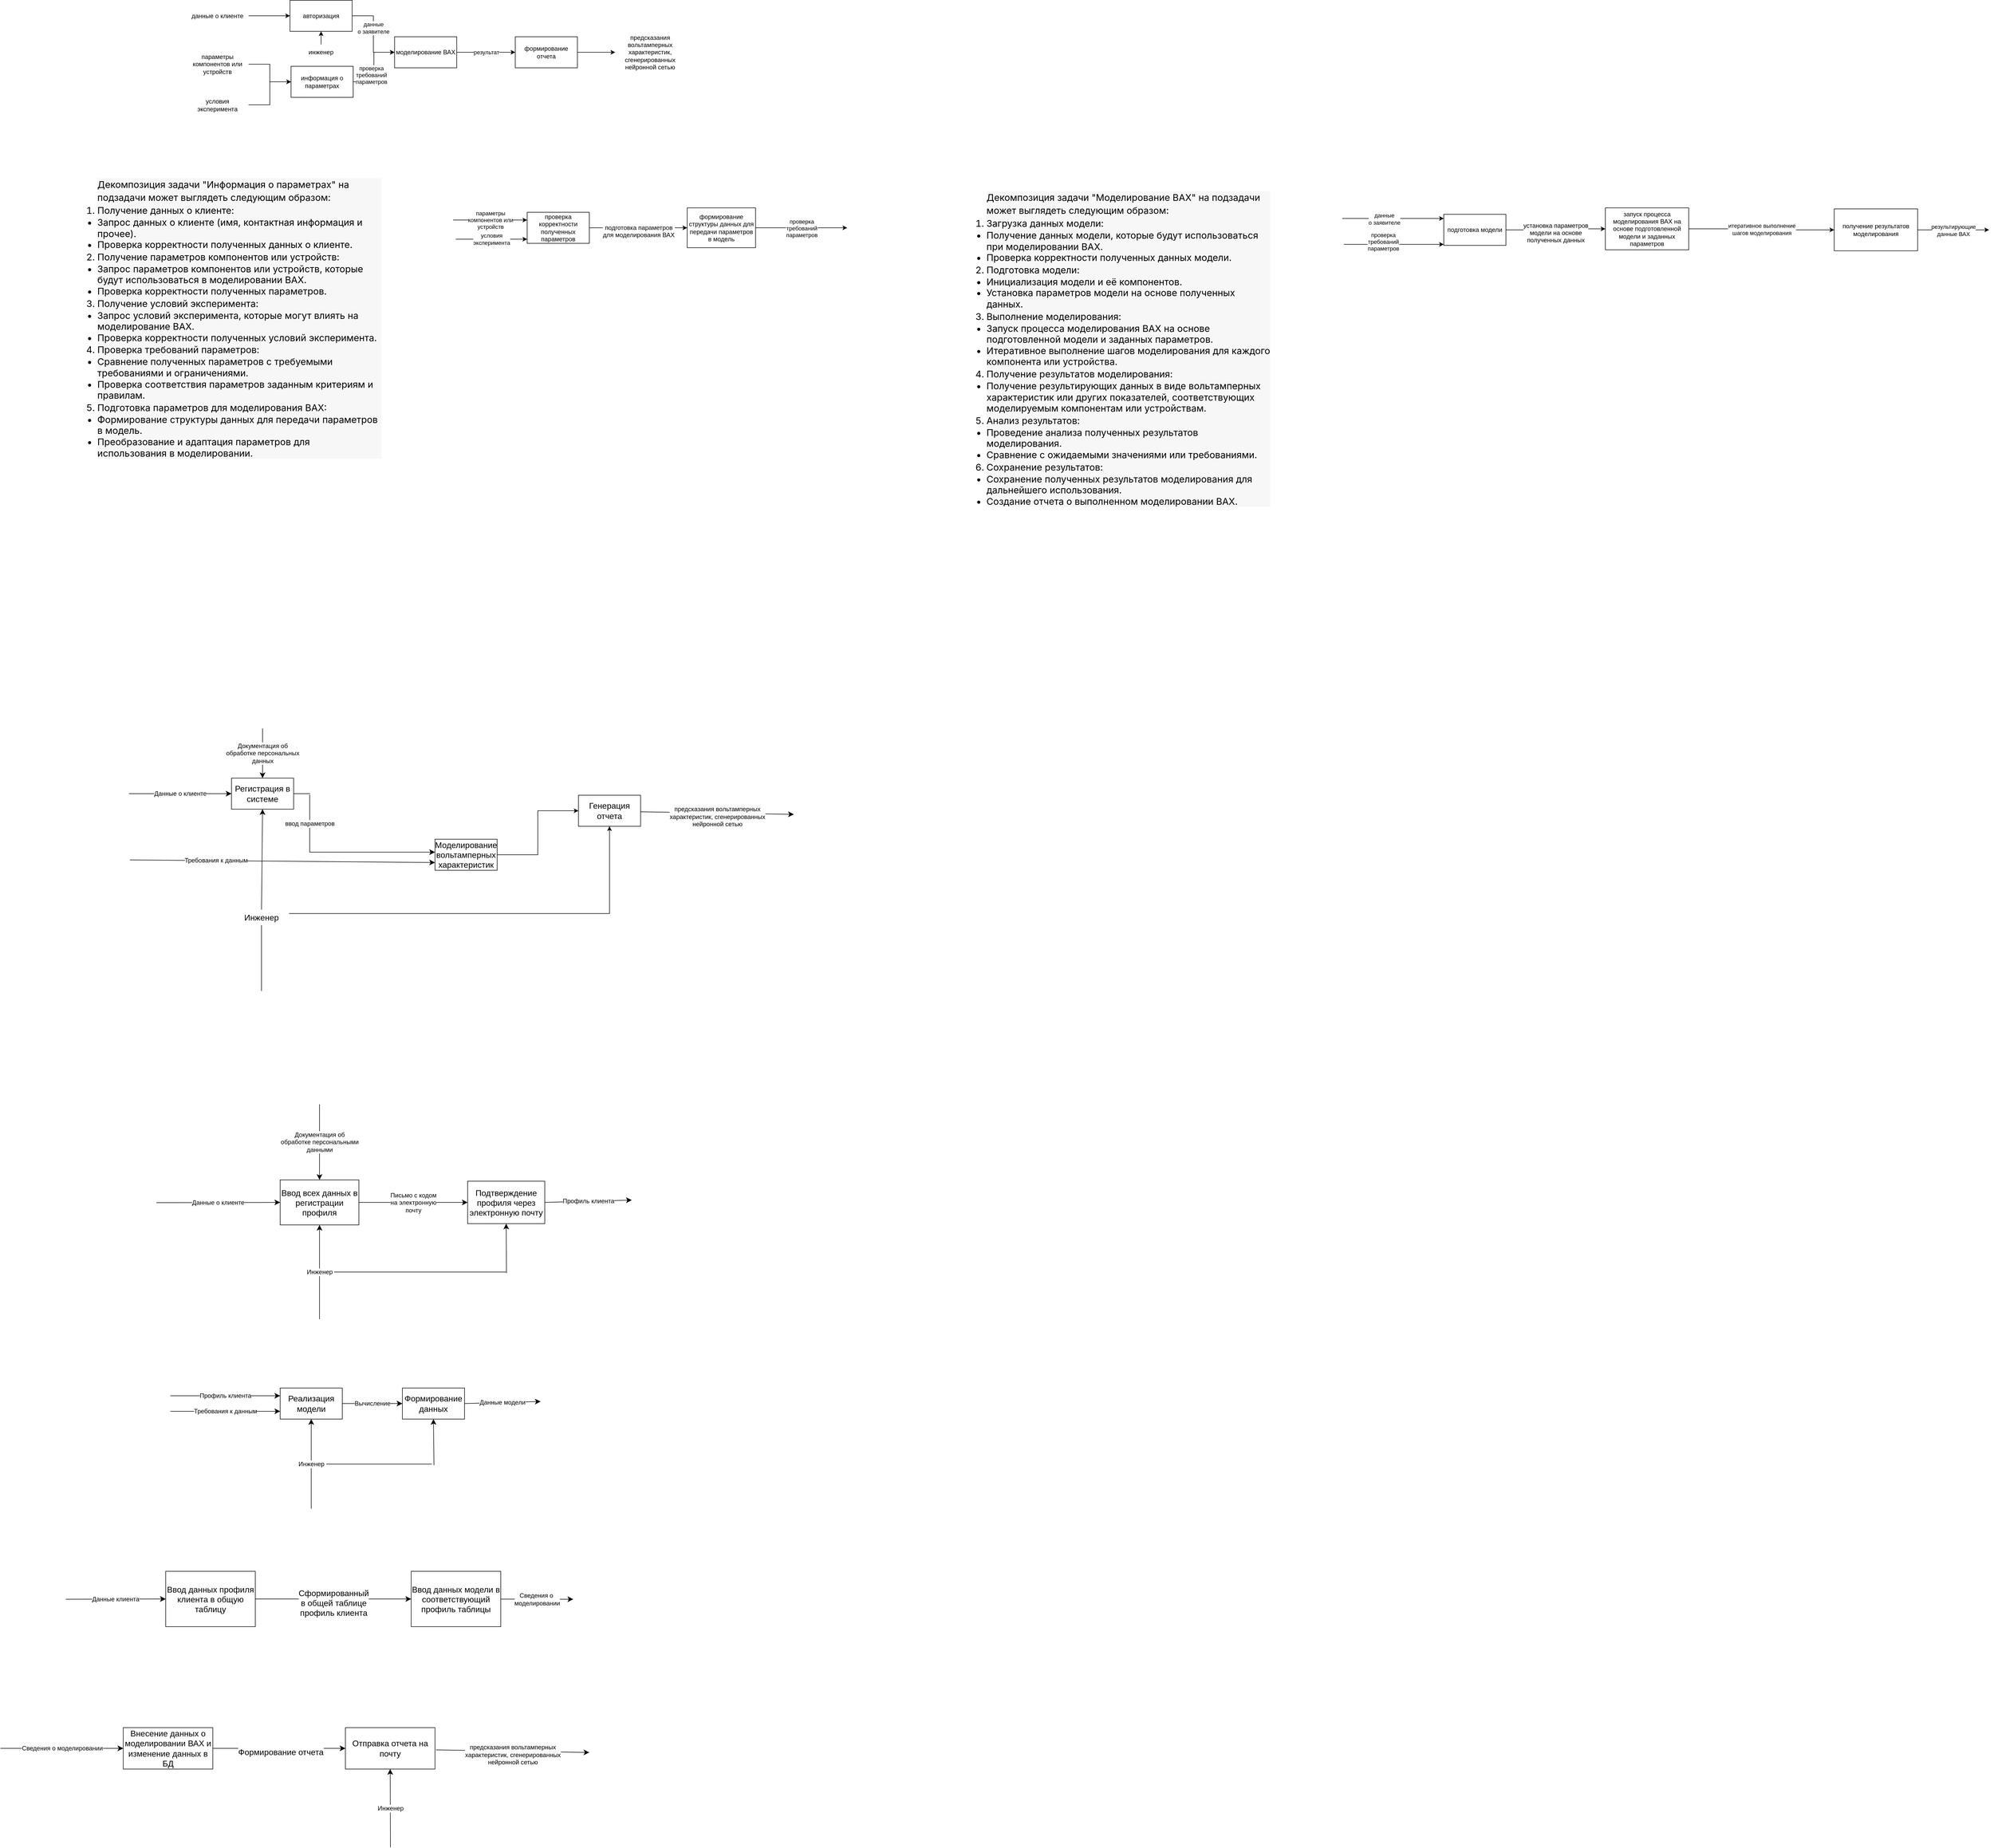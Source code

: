 <mxfile version="22.0.8" type="github">
  <diagram name="Страница — 1" id="vQouEIOPN6PkB7e56rXw">
    <mxGraphModel dx="1880" dy="1904" grid="0" gridSize="10" guides="1" tooltips="1" connect="1" arrows="1" fold="1" page="0" pageScale="1" pageWidth="827" pageHeight="1169" math="0" shadow="0">
      <root>
        <mxCell id="0" />
        <mxCell id="1" parent="0" />
        <mxCell id="YkaTNAlfi6WA_vxyaF2H-2" value="Регистрация в системе" style="rounded=0;whiteSpace=wrap;html=1;fontSize=16;" parent="1" vertex="1">
          <mxGeometry x="204" y="462" width="120" height="60" as="geometry" />
        </mxCell>
        <mxCell id="YeHYiD4mHAdUSC_7zXwf-3" style="edgeStyle=orthogonalEdgeStyle;rounded=0;orthogonalLoop=1;jettySize=auto;html=1;entryX=0;entryY=0.5;entryDx=0;entryDy=0;" edge="1" parent="1" source="YkaTNAlfi6WA_vxyaF2H-5" target="YkaTNAlfi6WA_vxyaF2H-8">
          <mxGeometry relative="1" as="geometry" />
        </mxCell>
        <mxCell id="YkaTNAlfi6WA_vxyaF2H-5" value="Моделирование вольтамперных характеристик" style="rounded=0;whiteSpace=wrap;html=1;fontSize=16;" parent="1" vertex="1">
          <mxGeometry x="597" y="580" width="120" height="60" as="geometry" />
        </mxCell>
        <mxCell id="YkaTNAlfi6WA_vxyaF2H-8" value="Генерация отчета" style="rounded=0;whiteSpace=wrap;html=1;fontSize=16;" parent="1" vertex="1">
          <mxGeometry x="874" y="495" width="120" height="60" as="geometry" />
        </mxCell>
        <mxCell id="YkaTNAlfi6WA_vxyaF2H-9" value="Данные о клиенте" style="endArrow=classic;html=1;rounded=0;fontSize=12;startSize=8;endSize=8;curved=1;entryX=0;entryY=0.5;entryDx=0;entryDy=0;" parent="1" target="YkaTNAlfi6WA_vxyaF2H-2" edge="1">
          <mxGeometry width="50" height="50" relative="1" as="geometry">
            <mxPoint x="6" y="492" as="sourcePoint" />
            <mxPoint x="62" y="462" as="targetPoint" />
          </mxGeometry>
        </mxCell>
        <mxCell id="YkaTNAlfi6WA_vxyaF2H-10" value="Документация об &lt;br&gt;обработке персональных &lt;br&gt;данных" style="endArrow=classic;html=1;rounded=0;fontSize=12;startSize=8;endSize=8;curved=1;entryX=0.5;entryY=0;entryDx=0;entryDy=0;" parent="1" target="YkaTNAlfi6WA_vxyaF2H-2" edge="1">
          <mxGeometry width="50" height="50" relative="1" as="geometry">
            <mxPoint x="264" y="366" as="sourcePoint" />
            <mxPoint x="233" y="372" as="targetPoint" />
          </mxGeometry>
        </mxCell>
        <mxCell id="YkaTNAlfi6WA_vxyaF2H-24" value="" style="endArrow=none;html=1;rounded=0;fontSize=12;startSize=8;endSize=8;curved=1;exitX=1;exitY=0.5;exitDx=0;exitDy=0;" parent="1" source="YkaTNAlfi6WA_vxyaF2H-2" edge="1">
          <mxGeometry width="50" height="50" relative="1" as="geometry">
            <mxPoint x="595" y="666" as="sourcePoint" />
            <mxPoint x="356" y="492" as="targetPoint" />
          </mxGeometry>
        </mxCell>
        <mxCell id="YkaTNAlfi6WA_vxyaF2H-25" value="ввод параметров" style="endArrow=none;html=1;rounded=0;fontSize=12;startSize=8;endSize=8;curved=1;" parent="1" edge="1">
          <mxGeometry width="50" height="50" relative="1" as="geometry">
            <mxPoint x="355" y="494" as="sourcePoint" />
            <mxPoint x="355" y="606" as="targetPoint" />
          </mxGeometry>
        </mxCell>
        <mxCell id="YkaTNAlfi6WA_vxyaF2H-26" value="" style="endArrow=classic;html=1;rounded=0;fontSize=12;startSize=8;endSize=8;curved=1;" parent="1" edge="1">
          <mxGeometry width="50" height="50" relative="1" as="geometry">
            <mxPoint x="356" y="605" as="sourcePoint" />
            <mxPoint x="597" y="605" as="targetPoint" />
          </mxGeometry>
        </mxCell>
        <mxCell id="YkaTNAlfi6WA_vxyaF2H-27" value="Требования к данным" style="endArrow=classic;html=1;rounded=0;fontSize=12;startSize=8;endSize=8;curved=1;entryX=0;entryY=0.75;entryDx=0;entryDy=0;" parent="1" target="YkaTNAlfi6WA_vxyaF2H-5" edge="1">
          <mxGeometry x="-0.433" width="50" height="50" relative="1" as="geometry">
            <mxPoint x="8" y="620" as="sourcePoint" />
            <mxPoint x="391" y="620" as="targetPoint" />
            <mxPoint x="-1" as="offset" />
          </mxGeometry>
        </mxCell>
        <mxCell id="YkaTNAlfi6WA_vxyaF2H-29" style="edgeStyle=none;curved=1;rounded=0;orthogonalLoop=1;jettySize=auto;html=1;exitX=0.5;exitY=0;exitDx=0;exitDy=0;entryX=0.5;entryY=1;entryDx=0;entryDy=0;fontSize=12;startSize=8;endSize=8;" parent="1" source="YkaTNAlfi6WA_vxyaF2H-28" target="YkaTNAlfi6WA_vxyaF2H-2" edge="1">
          <mxGeometry relative="1" as="geometry" />
        </mxCell>
        <mxCell id="YeHYiD4mHAdUSC_7zXwf-4" style="edgeStyle=orthogonalEdgeStyle;rounded=0;orthogonalLoop=1;jettySize=auto;html=1;exitX=1;exitY=0.25;exitDx=0;exitDy=0;entryX=0.5;entryY=1;entryDx=0;entryDy=0;" edge="1" parent="1" source="YkaTNAlfi6WA_vxyaF2H-28" target="YkaTNAlfi6WA_vxyaF2H-8">
          <mxGeometry relative="1" as="geometry" />
        </mxCell>
        <mxCell id="YkaTNAlfi6WA_vxyaF2H-28" value="Инженер" style="text;html=1;strokeColor=none;fillColor=none;align=center;verticalAlign=middle;whiteSpace=wrap;rounded=0;fontSize=16;" parent="1" vertex="1">
          <mxGeometry x="209" y="716" width="106" height="30" as="geometry" />
        </mxCell>
        <mxCell id="YkaTNAlfi6WA_vxyaF2H-33" value="" style="endArrow=none;html=1;rounded=0;fontSize=12;startSize=8;endSize=8;curved=1;entryX=0.5;entryY=1;entryDx=0;entryDy=0;" parent="1" target="YkaTNAlfi6WA_vxyaF2H-28" edge="1">
          <mxGeometry width="50" height="50" relative="1" as="geometry">
            <mxPoint x="262" y="873" as="sourcePoint" />
            <mxPoint x="268" y="796" as="targetPoint" />
          </mxGeometry>
        </mxCell>
        <mxCell id="YkaTNAlfi6WA_vxyaF2H-42" value="&lt;br&gt;&lt;span style=&quot;color: rgb(0, 0, 0); font-family: Helvetica; font-size: 12px; font-style: normal; font-variant-ligatures: normal; font-variant-caps: normal; font-weight: 400; letter-spacing: normal; orphans: 2; text-align: center; text-indent: 0px; text-transform: none; widows: 2; word-spacing: 0px; -webkit-text-stroke-width: 0px; background-color: rgb(251, 251, 251); text-decoration-thickness: initial; text-decoration-style: initial; text-decoration-color: initial; float: none; display: inline !important;&quot;&gt;предсказания вольтамперных &lt;br&gt;характеристик, сгенерированных &lt;br&gt;нейронной сетью&lt;/span&gt;&lt;br&gt;" style="endArrow=classic;html=1;rounded=0;fontSize=12;startSize=8;endSize=8;curved=1;exitX=1;exitY=0.5;exitDx=0;exitDy=0;" parent="1" edge="1">
          <mxGeometry width="50" height="50" relative="1" as="geometry">
            <mxPoint x="994" y="527" as="sourcePoint" />
            <mxPoint x="1290" y="532" as="targetPoint" />
          </mxGeometry>
        </mxCell>
        <mxCell id="YkaTNAlfi6WA_vxyaF2H-49" value="Письмо с кодом &lt;br&gt;на электронную&lt;br&gt;почту" style="edgeStyle=none;curved=1;rounded=0;orthogonalLoop=1;jettySize=auto;html=1;entryX=0;entryY=0.5;entryDx=0;entryDy=0;fontSize=12;startSize=8;endSize=8;" parent="1" source="YkaTNAlfi6WA_vxyaF2H-44" target="YkaTNAlfi6WA_vxyaF2H-48" edge="1">
          <mxGeometry relative="1" as="geometry" />
        </mxCell>
        <mxCell id="YkaTNAlfi6WA_vxyaF2H-44" value="Ввод всех данных в регистрации профиля" style="rounded=0;whiteSpace=wrap;html=1;fontSize=16;" parent="1" vertex="1">
          <mxGeometry x="298" y="1238" width="152" height="87" as="geometry" />
        </mxCell>
        <mxCell id="YkaTNAlfi6WA_vxyaF2H-45" value="Данные о клиенте" style="endArrow=classic;html=1;rounded=0;fontSize=12;startSize=8;endSize=8;curved=1;entryX=0;entryY=0.5;entryDx=0;entryDy=0;" parent="1" target="YkaTNAlfi6WA_vxyaF2H-44" edge="1">
          <mxGeometry width="50" height="50" relative="1" as="geometry">
            <mxPoint x="59" y="1282" as="sourcePoint" />
            <mxPoint x="126" y="1225" as="targetPoint" />
          </mxGeometry>
        </mxCell>
        <mxCell id="YkaTNAlfi6WA_vxyaF2H-46" value="Документация об &lt;br&gt;обработке персональными &lt;br&gt;данными" style="endArrow=classic;html=1;rounded=0;fontSize=12;startSize=8;endSize=8;curved=1;entryX=0.5;entryY=0;entryDx=0;entryDy=0;" parent="1" target="YkaTNAlfi6WA_vxyaF2H-44" edge="1">
          <mxGeometry width="50" height="50" relative="1" as="geometry">
            <mxPoint x="374" y="1092" as="sourcePoint" />
            <mxPoint x="369" y="1109" as="targetPoint" />
          </mxGeometry>
        </mxCell>
        <mxCell id="YkaTNAlfi6WA_vxyaF2H-47" value="Инженер" style="endArrow=classic;html=1;rounded=0;fontSize=12;startSize=8;endSize=8;curved=1;entryX=0.5;entryY=1;entryDx=0;entryDy=0;" parent="1" target="YkaTNAlfi6WA_vxyaF2H-44" edge="1">
          <mxGeometry width="50" height="50" relative="1" as="geometry">
            <mxPoint x="374" y="1507" as="sourcePoint" />
            <mxPoint x="409" y="1457" as="targetPoint" />
          </mxGeometry>
        </mxCell>
        <mxCell id="YkaTNAlfi6WA_vxyaF2H-48" value="Подтверждение профиля через электронную почту" style="rounded=0;whiteSpace=wrap;html=1;fontSize=16;" parent="1" vertex="1">
          <mxGeometry x="660" y="1240.5" width="149" height="82" as="geometry" />
        </mxCell>
        <mxCell id="YkaTNAlfi6WA_vxyaF2H-50" value="" style="endArrow=none;html=1;rounded=0;fontSize=12;startSize=8;endSize=8;curved=1;" parent="1" edge="1">
          <mxGeometry width="50" height="50" relative="1" as="geometry">
            <mxPoint x="402" y="1416" as="sourcePoint" />
            <mxPoint x="734" y="1416" as="targetPoint" />
          </mxGeometry>
        </mxCell>
        <mxCell id="YkaTNAlfi6WA_vxyaF2H-51" value="" style="endArrow=classic;html=1;rounded=0;fontSize=12;startSize=8;endSize=8;curved=1;entryX=0.5;entryY=1;entryDx=0;entryDy=0;" parent="1" target="YkaTNAlfi6WA_vxyaF2H-48" edge="1">
          <mxGeometry width="50" height="50" relative="1" as="geometry">
            <mxPoint x="735" y="1418" as="sourcePoint" />
            <mxPoint x="833" y="1353" as="targetPoint" />
          </mxGeometry>
        </mxCell>
        <mxCell id="YkaTNAlfi6WA_vxyaF2H-52" value="Профиль клиента" style="endArrow=classic;html=1;rounded=0;fontSize=12;startSize=8;endSize=8;curved=1;exitX=1;exitY=0.5;exitDx=0;exitDy=0;" parent="1" source="YkaTNAlfi6WA_vxyaF2H-48" edge="1">
          <mxGeometry width="50" height="50" relative="1" as="geometry">
            <mxPoint x="894" y="1266" as="sourcePoint" />
            <mxPoint x="977" y="1277" as="targetPoint" />
          </mxGeometry>
        </mxCell>
        <mxCell id="YkaTNAlfi6WA_vxyaF2H-60" value="Вычисление" style="edgeStyle=none;curved=1;rounded=0;orthogonalLoop=1;jettySize=auto;html=1;fontSize=12;startSize=8;endSize=8;" parent="1" source="YkaTNAlfi6WA_vxyaF2H-54" target="YkaTNAlfi6WA_vxyaF2H-59" edge="1">
          <mxGeometry relative="1" as="geometry" />
        </mxCell>
        <mxCell id="YkaTNAlfi6WA_vxyaF2H-54" value="Реализация модели" style="rounded=0;whiteSpace=wrap;html=1;fontSize=16;" parent="1" vertex="1">
          <mxGeometry x="298" y="1640" width="120" height="60" as="geometry" />
        </mxCell>
        <mxCell id="YkaTNAlfi6WA_vxyaF2H-55" value="Профиль клиента" style="endArrow=classic;html=1;rounded=0;fontSize=12;startSize=8;endSize=8;curved=1;entryX=0;entryY=0.25;entryDx=0;entryDy=0;" parent="1" target="YkaTNAlfi6WA_vxyaF2H-54" edge="1">
          <mxGeometry width="50" height="50" relative="1" as="geometry">
            <mxPoint x="86" y="1655" as="sourcePoint" />
            <mxPoint x="145" y="1634" as="targetPoint" />
          </mxGeometry>
        </mxCell>
        <mxCell id="YkaTNAlfi6WA_vxyaF2H-56" value="Требования к данным" style="endArrow=classic;html=1;rounded=0;fontSize=12;startSize=8;endSize=8;curved=1;entryX=0;entryY=0.75;entryDx=0;entryDy=0;" parent="1" target="YkaTNAlfi6WA_vxyaF2H-54" edge="1">
          <mxGeometry width="50" height="50" relative="1" as="geometry">
            <mxPoint x="86" y="1685" as="sourcePoint" />
            <mxPoint x="131" y="1678" as="targetPoint" />
          </mxGeometry>
        </mxCell>
        <mxCell id="YkaTNAlfi6WA_vxyaF2H-57" value="Инженер" style="endArrow=classic;html=1;rounded=0;fontSize=12;startSize=8;endSize=8;curved=1;entryX=0.5;entryY=1;entryDx=0;entryDy=0;" parent="1" target="YkaTNAlfi6WA_vxyaF2H-54" edge="1">
          <mxGeometry width="50" height="50" relative="1" as="geometry">
            <mxPoint x="358" y="1873" as="sourcePoint" />
            <mxPoint x="403" y="1823" as="targetPoint" />
          </mxGeometry>
        </mxCell>
        <mxCell id="YkaTNAlfi6WA_vxyaF2H-59" value="Формирование данных" style="rounded=0;whiteSpace=wrap;html=1;fontSize=16;" parent="1" vertex="1">
          <mxGeometry x="534" y="1640" width="120" height="60" as="geometry" />
        </mxCell>
        <mxCell id="YkaTNAlfi6WA_vxyaF2H-61" value="" style="endArrow=none;html=1;rounded=0;fontSize=12;startSize=8;endSize=8;curved=1;" parent="1" edge="1">
          <mxGeometry width="50" height="50" relative="1" as="geometry">
            <mxPoint x="387" y="1787" as="sourcePoint" />
            <mxPoint x="591" y="1787" as="targetPoint" />
          </mxGeometry>
        </mxCell>
        <mxCell id="YkaTNAlfi6WA_vxyaF2H-62" value="" style="endArrow=classic;html=1;rounded=0;fontSize=12;startSize=8;endSize=8;curved=1;entryX=0.5;entryY=1;entryDx=0;entryDy=0;" parent="1" target="YkaTNAlfi6WA_vxyaF2H-59" edge="1">
          <mxGeometry width="50" height="50" relative="1" as="geometry">
            <mxPoint x="595" y="1789" as="sourcePoint" />
            <mxPoint x="719" y="1694" as="targetPoint" />
          </mxGeometry>
        </mxCell>
        <mxCell id="YkaTNAlfi6WA_vxyaF2H-63" value="Данные модели" style="endArrow=classic;html=1;rounded=0;fontSize=12;startSize=8;endSize=8;curved=1;exitX=1;exitY=0.5;exitDx=0;exitDy=0;" parent="1" source="YkaTNAlfi6WA_vxyaF2H-59" edge="1">
          <mxGeometry width="50" height="50" relative="1" as="geometry">
            <mxPoint x="720" y="1648" as="sourcePoint" />
            <mxPoint x="801" y="1666" as="targetPoint" />
          </mxGeometry>
        </mxCell>
        <mxCell id="YkaTNAlfi6WA_vxyaF2H-74" value="&lt;br&gt;&lt;span style=&quot;color: rgb(0, 0, 0); font-family: Helvetica; font-size: 16px; font-style: normal; font-variant-ligatures: normal; font-variant-caps: normal; font-weight: 400; letter-spacing: normal; orphans: 2; text-align: center; text-indent: 0px; text-transform: none; widows: 2; word-spacing: 0px; -webkit-text-stroke-width: 0px; background-color: rgb(255, 255, 255); text-decoration-thickness: initial; text-decoration-style: initial; text-decoration-color: initial; float: none; display: inline !important;&quot;&gt;Сформированный &lt;br&gt;в общей таблице &lt;br&gt;профиль клиента&lt;/span&gt;&lt;br&gt;" style="edgeStyle=none;curved=1;rounded=0;orthogonalLoop=1;jettySize=auto;html=1;fontSize=12;startSize=8;endSize=8;" parent="1" source="YkaTNAlfi6WA_vxyaF2H-70" target="YkaTNAlfi6WA_vxyaF2H-73" edge="1">
          <mxGeometry relative="1" as="geometry" />
        </mxCell>
        <mxCell id="YkaTNAlfi6WA_vxyaF2H-70" value="Ввод данных профиля клиента в общую таблицу" style="rounded=0;whiteSpace=wrap;html=1;fontSize=16;" parent="1" vertex="1">
          <mxGeometry x="77" y="1994" width="173" height="107" as="geometry" />
        </mxCell>
        <mxCell id="YkaTNAlfi6WA_vxyaF2H-71" value="Данные клиента" style="endArrow=classic;html=1;rounded=0;fontSize=12;startSize=8;endSize=8;curved=1;entryX=0;entryY=0.5;entryDx=0;entryDy=0;" parent="1" target="YkaTNAlfi6WA_vxyaF2H-70" edge="1">
          <mxGeometry width="50" height="50" relative="1" as="geometry">
            <mxPoint x="-116" y="2048" as="sourcePoint" />
            <mxPoint x="-15" y="2018" as="targetPoint" />
          </mxGeometry>
        </mxCell>
        <mxCell id="YkaTNAlfi6WA_vxyaF2H-75" value="Сведения о&amp;nbsp;&lt;br&gt;моделировании" style="edgeStyle=none;curved=1;rounded=0;orthogonalLoop=1;jettySize=auto;html=1;fontSize=12;startSize=8;endSize=8;" parent="1" source="YkaTNAlfi6WA_vxyaF2H-73" edge="1">
          <mxGeometry relative="1" as="geometry">
            <mxPoint x="864" y="2048" as="targetPoint" />
          </mxGeometry>
        </mxCell>
        <mxCell id="YkaTNAlfi6WA_vxyaF2H-73" value="Ввод данных модели в соответствующий профиль таблицы" style="rounded=0;whiteSpace=wrap;html=1;fontSize=16;" parent="1" vertex="1">
          <mxGeometry x="551" y="1994" width="173" height="107" as="geometry" />
        </mxCell>
        <mxCell id="YkaTNAlfi6WA_vxyaF2H-80" value="" style="edgeStyle=none;curved=1;rounded=0;orthogonalLoop=1;jettySize=auto;html=1;fontSize=12;startSize=8;endSize=8;" parent="1" source="YkaTNAlfi6WA_vxyaF2H-77" target="YkaTNAlfi6WA_vxyaF2H-79" edge="1">
          <mxGeometry relative="1" as="geometry" />
        </mxCell>
        <mxCell id="YkaTNAlfi6WA_vxyaF2H-81" value="Формирование отчета" style="edgeLabel;html=1;align=center;verticalAlign=middle;resizable=0;points=[];fontSize=16;" parent="YkaTNAlfi6WA_vxyaF2H-80" vertex="1" connectable="0">
          <mxGeometry x="-0.231" y="-7" relative="1" as="geometry">
            <mxPoint x="32" as="offset" />
          </mxGeometry>
        </mxCell>
        <mxCell id="YkaTNAlfi6WA_vxyaF2H-77" value="Внесение данных о моделировании ВАХ и изменение данных в БД" style="rounded=0;whiteSpace=wrap;html=1;fontSize=16;" parent="1" vertex="1">
          <mxGeometry x="-5" y="2296" width="173" height="80" as="geometry" />
        </mxCell>
        <mxCell id="YkaTNAlfi6WA_vxyaF2H-78" value="Сведения о моделировании" style="endArrow=classic;html=1;rounded=0;fontSize=12;startSize=8;endSize=8;curved=1;entryX=0;entryY=0.5;entryDx=0;entryDy=0;" parent="1" target="YkaTNAlfi6WA_vxyaF2H-77" edge="1">
          <mxGeometry width="50" height="50" relative="1" as="geometry">
            <mxPoint x="-242" y="2336" as="sourcePoint" />
            <mxPoint x="-114" y="2327" as="targetPoint" />
          </mxGeometry>
        </mxCell>
        <mxCell id="YkaTNAlfi6WA_vxyaF2H-79" value="Отправка отчета на почту" style="rounded=0;whiteSpace=wrap;html=1;fontSize=16;" parent="1" vertex="1">
          <mxGeometry x="424" y="2296" width="173" height="80" as="geometry" />
        </mxCell>
        <mxCell id="YkaTNAlfi6WA_vxyaF2H-82" value="Инженер" style="endArrow=classic;html=1;rounded=0;fontSize=12;startSize=8;endSize=8;curved=1;entryX=0.5;entryY=1;entryDx=0;entryDy=0;" parent="1" target="YkaTNAlfi6WA_vxyaF2H-79" edge="1">
          <mxGeometry width="50" height="50" relative="1" as="geometry">
            <mxPoint x="511" y="2527" as="sourcePoint" />
            <mxPoint x="537" y="2464" as="targetPoint" />
          </mxGeometry>
        </mxCell>
        <mxCell id="YkaTNAlfi6WA_vxyaF2H-84" value="&lt;br&gt;&lt;span style=&quot;color: rgb(0, 0, 0); font-family: Helvetica; font-size: 12px; font-style: normal; font-variant-ligatures: normal; font-variant-caps: normal; font-weight: 400; letter-spacing: normal; orphans: 2; text-align: center; text-indent: 0px; text-transform: none; widows: 2; word-spacing: 0px; -webkit-text-stroke-width: 0px; background-color: rgb(251, 251, 251); text-decoration-thickness: initial; text-decoration-style: initial; text-decoration-color: initial; float: none; display: inline !important;&quot;&gt;предсказания вольтамперных &lt;br&gt;характеристик, сгенерированных &lt;br&gt;нейронной сетью&lt;/span&gt;&lt;br&gt;" style="endArrow=classic;html=1;rounded=0;fontSize=12;startSize=8;endSize=8;curved=1;exitX=1;exitY=0.5;exitDx=0;exitDy=0;" parent="1" edge="1">
          <mxGeometry width="50" height="50" relative="1" as="geometry">
            <mxPoint x="599" y="2339" as="sourcePoint" />
            <mxPoint x="895" y="2344" as="targetPoint" />
          </mxGeometry>
        </mxCell>
        <mxCell id="YeHYiD4mHAdUSC_7zXwf-24" value="" style="edgeStyle=orthogonalEdgeStyle;rounded=0;orthogonalLoop=1;jettySize=auto;html=1;" edge="1" parent="1" source="YeHYiD4mHAdUSC_7zXwf-10" target="YeHYiD4mHAdUSC_7zXwf-23">
          <mxGeometry relative="1" as="geometry" />
        </mxCell>
        <mxCell id="YeHYiD4mHAdUSC_7zXwf-10" value="параметры компонентов или устройств" style="text;html=1;strokeColor=none;fillColor=none;align=center;verticalAlign=middle;whiteSpace=wrap;rounded=0;" vertex="1" parent="1">
          <mxGeometry x="117" y="-943.5" width="120" height="53" as="geometry" />
        </mxCell>
        <mxCell id="YeHYiD4mHAdUSC_7zXwf-11" value="" style="endArrow=classic;html=1;rounded=0;exitX=1;exitY=0.5;exitDx=0;exitDy=0;" edge="1" parent="1" source="YeHYiD4mHAdUSC_7zXwf-20" target="YeHYiD4mHAdUSC_7zXwf-12">
          <mxGeometry width="50" height="50" relative="1" as="geometry">
            <mxPoint x="809" y="-1007" as="sourcePoint" />
            <mxPoint x="889" y="-1008" as="targetPoint" />
          </mxGeometry>
        </mxCell>
        <mxCell id="YeHYiD4mHAdUSC_7zXwf-12" value="предсказания вольтамперных характеристик, сгенерированных нейронной сетью" style="text;html=1;strokeColor=none;fillColor=none;align=center;verticalAlign=middle;whiteSpace=wrap;rounded=0;" vertex="1" parent="1">
          <mxGeometry x="945" y="-955" width="135" height="30" as="geometry" />
        </mxCell>
        <mxCell id="YeHYiD4mHAdUSC_7zXwf-27" style="edgeStyle=orthogonalEdgeStyle;rounded=0;orthogonalLoop=1;jettySize=auto;html=1;entryX=0;entryY=0.5;entryDx=0;entryDy=0;" edge="1" parent="1" source="YeHYiD4mHAdUSC_7zXwf-17" target="YeHYiD4mHAdUSC_7zXwf-23">
          <mxGeometry relative="1" as="geometry" />
        </mxCell>
        <mxCell id="YeHYiD4mHAdUSC_7zXwf-17" value="условия эксперимента" style="text;html=1;strokeColor=none;fillColor=none;align=center;verticalAlign=middle;whiteSpace=wrap;rounded=0;" vertex="1" parent="1">
          <mxGeometry x="117" y="-865" width="120" height="53" as="geometry" />
        </mxCell>
        <mxCell id="YeHYiD4mHAdUSC_7zXwf-22" value="" style="edgeStyle=orthogonalEdgeStyle;rounded=0;orthogonalLoop=1;jettySize=auto;html=1;" edge="1" parent="1" source="YeHYiD4mHAdUSC_7zXwf-19" target="YeHYiD4mHAdUSC_7zXwf-21">
          <mxGeometry relative="1" as="geometry" />
        </mxCell>
        <mxCell id="YeHYiD4mHAdUSC_7zXwf-19" value="данные о клиенте" style="text;html=1;strokeColor=none;fillColor=none;align=center;verticalAlign=middle;whiteSpace=wrap;rounded=0;" vertex="1" parent="1">
          <mxGeometry x="117" y="-1037" width="120" height="53" as="geometry" />
        </mxCell>
        <mxCell id="YeHYiD4mHAdUSC_7zXwf-20" value="формирование отчета" style="rounded=0;whiteSpace=wrap;html=1;" vertex="1" parent="1">
          <mxGeometry x="752" y="-970" width="120" height="60" as="geometry" />
        </mxCell>
        <mxCell id="YeHYiD4mHAdUSC_7zXwf-30" style="edgeStyle=orthogonalEdgeStyle;rounded=0;orthogonalLoop=1;jettySize=auto;html=1;exitX=1;exitY=0.5;exitDx=0;exitDy=0;entryX=0;entryY=0.5;entryDx=0;entryDy=0;" edge="1" parent="1" source="YeHYiD4mHAdUSC_7zXwf-21" target="YeHYiD4mHAdUSC_7zXwf-28">
          <mxGeometry relative="1" as="geometry" />
        </mxCell>
        <mxCell id="YeHYiD4mHAdUSC_7zXwf-34" value="данные &lt;br&gt;о заявителе" style="edgeLabel;html=1;align=center;verticalAlign=middle;resizable=0;points=[];" vertex="1" connectable="0" parent="YeHYiD4mHAdUSC_7zXwf-30">
          <mxGeometry x="-0.177" relative="1" as="geometry">
            <mxPoint y="1" as="offset" />
          </mxGeometry>
        </mxCell>
        <mxCell id="YeHYiD4mHAdUSC_7zXwf-21" value="авторизация" style="whiteSpace=wrap;html=1;" vertex="1" parent="1">
          <mxGeometry x="317" y="-1040.5" width="120" height="60" as="geometry" />
        </mxCell>
        <mxCell id="YeHYiD4mHAdUSC_7zXwf-32" style="edgeStyle=orthogonalEdgeStyle;rounded=0;orthogonalLoop=1;jettySize=auto;html=1;exitX=1;exitY=0.5;exitDx=0;exitDy=0;entryX=0;entryY=0.5;entryDx=0;entryDy=0;" edge="1" parent="1" source="YeHYiD4mHAdUSC_7zXwf-23" target="YeHYiD4mHAdUSC_7zXwf-28">
          <mxGeometry relative="1" as="geometry" />
        </mxCell>
        <mxCell id="YeHYiD4mHAdUSC_7zXwf-35" value="проверка &lt;br&gt;требований &lt;br&gt;параметров" style="edgeLabel;html=1;align=center;verticalAlign=middle;resizable=0;points=[];" vertex="1" connectable="0" parent="YeHYiD4mHAdUSC_7zXwf-32">
          <mxGeometry x="-0.216" y="5" relative="1" as="geometry">
            <mxPoint as="offset" />
          </mxGeometry>
        </mxCell>
        <mxCell id="YeHYiD4mHAdUSC_7zXwf-23" value="информация о параметрах" style="whiteSpace=wrap;html=1;" vertex="1" parent="1">
          <mxGeometry x="319" y="-913" width="120" height="60" as="geometry" />
        </mxCell>
        <mxCell id="YeHYiD4mHAdUSC_7zXwf-29" value="результат" style="edgeStyle=orthogonalEdgeStyle;rounded=0;orthogonalLoop=1;jettySize=auto;html=1;entryX=0;entryY=0.5;entryDx=0;entryDy=0;" edge="1" parent="1" source="YeHYiD4mHAdUSC_7zXwf-28" target="YeHYiD4mHAdUSC_7zXwf-20">
          <mxGeometry relative="1" as="geometry" />
        </mxCell>
        <mxCell id="YeHYiD4mHAdUSC_7zXwf-28" value="моделирование ВАХ" style="rounded=0;whiteSpace=wrap;html=1;" vertex="1" parent="1">
          <mxGeometry x="519" y="-970" width="120" height="60" as="geometry" />
        </mxCell>
        <mxCell id="YeHYiD4mHAdUSC_7zXwf-40" style="edgeStyle=orthogonalEdgeStyle;rounded=0;orthogonalLoop=1;jettySize=auto;html=1;entryX=0.5;entryY=1;entryDx=0;entryDy=0;" edge="1" parent="1" source="YeHYiD4mHAdUSC_7zXwf-39" target="YeHYiD4mHAdUSC_7zXwf-21">
          <mxGeometry relative="1" as="geometry" />
        </mxCell>
        <mxCell id="YeHYiD4mHAdUSC_7zXwf-39" value="инженер" style="text;html=1;strokeColor=none;fillColor=none;align=center;verticalAlign=middle;whiteSpace=wrap;rounded=0;" vertex="1" parent="1">
          <mxGeometry x="347" y="-955" width="60" height="30" as="geometry" />
        </mxCell>
        <mxCell id="YeHYiD4mHAdUSC_7zXwf-41" value="&lt;p style=&quot;padding: 0px; margin: 0px; line-height: calc(1em + 0.438rem); color: rgb(0, 0, 0); font-family: -apple-system, system-ui, BlinkMacSystemFont, &amp;quot;Segoe UI&amp;quot;, Roboto, Oxygen-Sans, Ubuntu, Cantarell, &amp;quot;Helvetica Neue&amp;quot;, sans-serif; font-size: 18px; font-style: normal; font-variant-ligatures: normal; font-variant-caps: normal; font-weight: 400; letter-spacing: normal; orphans: 2; text-align: start; text-indent: 0px; text-transform: none; widows: 2; word-spacing: 0px; -webkit-text-stroke-width: 0px; background-color: rgb(247, 247, 247); text-decoration-thickness: initial; text-decoration-style: initial; text-decoration-color: initial;&quot;&gt;Декомпозиция задачи &quot;Информация о параметрах&quot; на подзадачи может выглядеть следующим образом:&lt;/p&gt;&lt;ol style=&quot;list-style: decimal; padding: 0 0 0 var(--pdl-spacing-3xl); margin: 0 0 var(--pdl-spacing-xl) 0; color: rgb(0, 0, 0); font-family: -apple-system, system-ui, BlinkMacSystemFont, &amp;quot;Segoe UI&amp;quot;, Roboto, Oxygen-Sans, Ubuntu, Cantarell, &amp;quot;Helvetica Neue&amp;quot;, sans-serif; font-size: 18px; font-style: normal; font-variant-ligatures: normal; font-variant-caps: normal; font-weight: 400; letter-spacing: normal; orphans: 2; text-align: start; text-indent: 0px; text-transform: none; widows: 2; word-spacing: 0px; -webkit-text-stroke-width: 0px; background-color: rgb(247, 247, 247); text-decoration-thickness: initial; text-decoration-style: initial; text-decoration-color: initial;&quot;&gt;&lt;li style=&quot;padding: 0px; margin: 0px;&quot;&gt;&lt;p style=&quot;padding: 0px; margin-top: 0px; margin-right: 0px; margin-bottom: var(--pdl-spacing-sm); margin-left: 0px; line-height: calc(1em + 0.438rem);&quot;&gt;Получение данных о клиенте:&lt;/p&gt;&lt;ul style=&quot;list-style: disc; padding: 0 0 0 var(--pdl-spacing-3xl); margin: 0 0 var(--pdl-spacing-xl) 0;&quot;&gt;&lt;li style=&quot;padding: 0px; margin: 0px;&quot;&gt;Запрос данных о клиенте (имя, контактная информация и прочее).&lt;/li&gt;&lt;li style=&quot;padding: 0px; margin: 0px;&quot;&gt;Проверка корректности полученных данных о клиенте.&lt;/li&gt;&lt;/ul&gt;&lt;/li&gt;&lt;li style=&quot;padding: 0px; margin: 0px;&quot;&gt;&lt;p style=&quot;padding: 0px; margin-top: 0px; margin-right: 0px; margin-bottom: var(--pdl-spacing-sm); margin-left: 0px; line-height: calc(1em + 0.438rem);&quot;&gt;Получение параметров компонентов или устройств:&lt;/p&gt;&lt;ul style=&quot;list-style: disc; padding: 0 0 0 var(--pdl-spacing-3xl); margin: 0 0 var(--pdl-spacing-xl) 0;&quot;&gt;&lt;li style=&quot;padding: 0px; margin: 0px;&quot;&gt;Запрос параметров компонентов или устройств, которые будут использоваться в моделировании ВАХ.&lt;/li&gt;&lt;li style=&quot;padding: 0px; margin: 0px;&quot;&gt;Проверка корректности полученных параметров.&lt;/li&gt;&lt;/ul&gt;&lt;/li&gt;&lt;li style=&quot;padding: 0px; margin: 0px;&quot;&gt;&lt;p style=&quot;padding: 0px; margin-top: 0px; margin-right: 0px; margin-bottom: var(--pdl-spacing-sm); margin-left: 0px; line-height: calc(1em + 0.438rem);&quot;&gt;Получение условий эксперимента:&lt;/p&gt;&lt;ul style=&quot;list-style: disc; padding: 0 0 0 var(--pdl-spacing-3xl); margin: 0 0 var(--pdl-spacing-xl) 0;&quot;&gt;&lt;li style=&quot;padding: 0px; margin: 0px;&quot;&gt;Запрос условий эксперимента, которые могут влиять на моделирование ВАХ.&lt;/li&gt;&lt;li style=&quot;padding: 0px; margin: 0px;&quot;&gt;Проверка корректности полученных условий эксперимента.&lt;/li&gt;&lt;/ul&gt;&lt;/li&gt;&lt;li style=&quot;padding: 0px; margin: 0px;&quot;&gt;&lt;p style=&quot;padding: 0px; margin-top: 0px; margin-right: 0px; margin-bottom: var(--pdl-spacing-sm); margin-left: 0px; line-height: calc(1em + 0.438rem);&quot;&gt;Проверка требований параметров:&lt;/p&gt;&lt;ul style=&quot;list-style: disc; padding: 0 0 0 var(--pdl-spacing-3xl); margin: 0 0 var(--pdl-spacing-xl) 0;&quot;&gt;&lt;li style=&quot;padding: 0px; margin: 0px;&quot;&gt;Сравнение полученных параметров с требуемыми требованиями и ограничениями.&lt;/li&gt;&lt;li style=&quot;padding: 0px; margin: 0px;&quot;&gt;Проверка соответствия параметров заданным критериям и правилам.&lt;/li&gt;&lt;/ul&gt;&lt;/li&gt;&lt;li style=&quot;padding: 0px; margin: 0px;&quot;&gt;&lt;p style=&quot;padding: 0px; margin-top: 0px; margin-right: 0px; margin-bottom: var(--pdl-spacing-sm); margin-left: 0px; line-height: calc(1em + 0.438rem);&quot;&gt;Подготовка параметров для моделирования ВАХ:&lt;/p&gt;&lt;ul style=&quot;list-style: disc; padding: 0 0 0 var(--pdl-spacing-3xl); margin: 0 0 var(--pdl-spacing-xl) 0;&quot;&gt;&lt;li style=&quot;padding: 0px; margin: 0px;&quot;&gt;Формирование структуры данных для передачи параметров в модель.&lt;/li&gt;&lt;li style=&quot;padding: 0px; margin: 0px;&quot;&gt;Преобразование и адаптация параметров для использования в моделировании.&lt;/li&gt;&lt;/ul&gt;&lt;/li&gt;&lt;/ol&gt;" style="text;whiteSpace=wrap;html=1;" vertex="1" parent="1">
          <mxGeometry x="-57.003" y="-703.997" width="550" height="564" as="geometry" />
        </mxCell>
        <mxCell id="YeHYiD4mHAdUSC_7zXwf-45" value="&lt;br&gt;&lt;span style=&quot;color: rgb(0, 0, 0); font-family: Helvetica; font-size: 12px; font-style: normal; font-variant-ligatures: normal; font-variant-caps: normal; font-weight: 400; letter-spacing: normal; orphans: 2; text-align: center; text-indent: 0px; text-transform: none; widows: 2; word-spacing: 0px; -webkit-text-stroke-width: 0px; background-color: rgb(255, 255, 255); text-decoration-thickness: initial; text-decoration-style: initial; text-decoration-color: initial; float: none; display: inline !important;&quot;&gt;подготовка параметров &lt;br&gt;для моделирования ВАХ&lt;/span&gt;&lt;br&gt;" style="edgeStyle=orthogonalEdgeStyle;rounded=0;orthogonalLoop=1;jettySize=auto;html=1;exitX=1;exitY=0.5;exitDx=0;exitDy=0;" edge="1" parent="1" source="YeHYiD4mHAdUSC_7zXwf-42" target="YeHYiD4mHAdUSC_7zXwf-47">
          <mxGeometry relative="1" as="geometry">
            <mxPoint x="992.704" y="-602" as="targetPoint" />
          </mxGeometry>
        </mxCell>
        <mxCell id="YeHYiD4mHAdUSC_7zXwf-42" value="проверка корректности полученных параметров" style="rounded=0;whiteSpace=wrap;html=1;" vertex="1" parent="1">
          <mxGeometry x="775" y="-631" width="120" height="60" as="geometry" />
        </mxCell>
        <mxCell id="YeHYiD4mHAdUSC_7zXwf-43" value="параметры&lt;br&gt;компонентов или&lt;br&gt;устройств" style="endArrow=classic;html=1;rounded=0;entryX=0;entryY=0.25;entryDx=0;entryDy=0;" edge="1" parent="1" target="YeHYiD4mHAdUSC_7zXwf-42">
          <mxGeometry width="50" height="50" relative="1" as="geometry">
            <mxPoint x="632" y="-616" as="sourcePoint" />
            <mxPoint x="667" y="-621" as="targetPoint" />
          </mxGeometry>
        </mxCell>
        <mxCell id="YeHYiD4mHAdUSC_7zXwf-44" value="условия&lt;br&gt;эксперимента" style="endArrow=classic;html=1;rounded=0;entryX=0;entryY=0.75;entryDx=0;entryDy=0;" edge="1" parent="1">
          <mxGeometry width="50" height="50" relative="1" as="geometry">
            <mxPoint x="637" y="-579" as="sourcePoint" />
            <mxPoint x="775" y="-579" as="targetPoint" />
          </mxGeometry>
        </mxCell>
        <mxCell id="YeHYiD4mHAdUSC_7zXwf-48" value="проверка&lt;br&gt;требований&lt;br&gt;параметров" style="edgeStyle=orthogonalEdgeStyle;rounded=0;orthogonalLoop=1;jettySize=auto;html=1;" edge="1" parent="1" source="YeHYiD4mHAdUSC_7zXwf-47">
          <mxGeometry relative="1" as="geometry">
            <mxPoint x="1393" y="-601" as="targetPoint" />
          </mxGeometry>
        </mxCell>
        <mxCell id="YeHYiD4mHAdUSC_7zXwf-47" value="формирование структуры данных для передачи параметров в модель" style="rounded=0;whiteSpace=wrap;html=1;" vertex="1" parent="1">
          <mxGeometry x="1084" y="-639.5" width="132" height="77" as="geometry" />
        </mxCell>
        <mxCell id="YeHYiD4mHAdUSC_7zXwf-49" value="&lt;p style=&quot;padding: 0px; margin: 0px; line-height: calc(1em + 0.438rem); color: rgb(0, 0, 0); font-family: -apple-system, system-ui, BlinkMacSystemFont, &amp;quot;Segoe UI&amp;quot;, Roboto, Oxygen-Sans, Ubuntu, Cantarell, &amp;quot;Helvetica Neue&amp;quot;, sans-serif; font-size: 18px; font-style: normal; font-variant-ligatures: normal; font-variant-caps: normal; font-weight: 400; letter-spacing: normal; orphans: 2; text-align: start; text-indent: 0px; text-transform: none; widows: 2; word-spacing: 0px; -webkit-text-stroke-width: 0px; background-color: rgb(247, 247, 247); text-decoration-thickness: initial; text-decoration-style: initial; text-decoration-color: initial;&quot;&gt;Декомпозиция задачи &quot;Моделирование ВАХ&quot; на подзадачи может выглядеть следующим образом:&lt;/p&gt;&lt;ol style=&quot;list-style: decimal; padding: 0 0 0 var(--pdl-spacing-3xl); margin: 0 0 var(--pdl-spacing-xl) 0; color: rgb(0, 0, 0); font-family: -apple-system, system-ui, BlinkMacSystemFont, &amp;quot;Segoe UI&amp;quot;, Roboto, Oxygen-Sans, Ubuntu, Cantarell, &amp;quot;Helvetica Neue&amp;quot;, sans-serif; font-size: 18px; font-style: normal; font-variant-ligatures: normal; font-variant-caps: normal; font-weight: 400; letter-spacing: normal; orphans: 2; text-align: start; text-indent: 0px; text-transform: none; widows: 2; word-spacing: 0px; -webkit-text-stroke-width: 0px; background-color: rgb(247, 247, 247); text-decoration-thickness: initial; text-decoration-style: initial; text-decoration-color: initial;&quot;&gt;&lt;li style=&quot;padding: 0px; margin: 0px;&quot;&gt;&lt;p style=&quot;padding: 0px; margin-top: 0px; margin-right: 0px; margin-bottom: var(--pdl-spacing-sm); margin-left: 0px; line-height: calc(1em + 0.438rem);&quot;&gt;Загрузка данных модели:&lt;/p&gt;&lt;ul style=&quot;list-style: disc; padding: 0 0 0 var(--pdl-spacing-3xl); margin: 0 0 var(--pdl-spacing-xl) 0;&quot;&gt;&lt;li style=&quot;padding: 0px; margin: 0px;&quot;&gt;Получение данных модели, которые будут использоваться при моделировании ВАХ.&lt;/li&gt;&lt;li style=&quot;padding: 0px; margin: 0px;&quot;&gt;Проверка корректности полученных данных модели.&lt;/li&gt;&lt;/ul&gt;&lt;/li&gt;&lt;li style=&quot;padding: 0px; margin: 0px;&quot;&gt;&lt;p style=&quot;padding: 0px; margin-top: 0px; margin-right: 0px; margin-bottom: var(--pdl-spacing-sm); margin-left: 0px; line-height: calc(1em + 0.438rem);&quot;&gt;Подготовка модели:&lt;/p&gt;&lt;ul style=&quot;list-style: disc; padding: 0 0 0 var(--pdl-spacing-3xl); margin: 0 0 var(--pdl-spacing-xl) 0;&quot;&gt;&lt;li style=&quot;padding: 0px; margin: 0px;&quot;&gt;Инициализация модели и её компонентов.&lt;/li&gt;&lt;li style=&quot;padding: 0px; margin: 0px;&quot;&gt;Установка параметров модели на основе полученных данных.&lt;/li&gt;&lt;/ul&gt;&lt;/li&gt;&lt;li style=&quot;padding: 0px; margin: 0px;&quot;&gt;&lt;p style=&quot;padding: 0px; margin-top: 0px; margin-right: 0px; margin-bottom: var(--pdl-spacing-sm); margin-left: 0px; line-height: calc(1em + 0.438rem);&quot;&gt;Выполнение моделирования:&lt;/p&gt;&lt;ul style=&quot;list-style: disc; padding: 0 0 0 var(--pdl-spacing-3xl); margin: 0 0 var(--pdl-spacing-xl) 0;&quot;&gt;&lt;li style=&quot;padding: 0px; margin: 0px;&quot;&gt;Запуск процесса моделирования ВАХ на основе подготовленной модели и заданных параметров.&lt;/li&gt;&lt;li style=&quot;padding: 0px; margin: 0px;&quot;&gt;Итеративное выполнение шагов моделирования для каждого компонента или устройства.&lt;/li&gt;&lt;/ul&gt;&lt;/li&gt;&lt;li style=&quot;padding: 0px; margin: 0px;&quot;&gt;&lt;p style=&quot;padding: 0px; margin-top: 0px; margin-right: 0px; margin-bottom: var(--pdl-spacing-sm); margin-left: 0px; line-height: calc(1em + 0.438rem);&quot;&gt;Получение результатов моделирования:&lt;/p&gt;&lt;ul style=&quot;list-style: disc; padding: 0 0 0 var(--pdl-spacing-3xl); margin: 0 0 var(--pdl-spacing-xl) 0;&quot;&gt;&lt;li style=&quot;padding: 0px; margin: 0px;&quot;&gt;Получение результирующих данных в виде вольтамперных характеристик или других показателей, соответствующих моделируемым компонентам или устройствам.&lt;/li&gt;&lt;/ul&gt;&lt;/li&gt;&lt;li style=&quot;padding: 0px; margin: 0px;&quot;&gt;&lt;p style=&quot;padding: 0px; margin-top: 0px; margin-right: 0px; margin-bottom: var(--pdl-spacing-sm); margin-left: 0px; line-height: calc(1em + 0.438rem);&quot;&gt;Анализ результатов:&lt;/p&gt;&lt;ul style=&quot;list-style: disc; padding: 0 0 0 var(--pdl-spacing-3xl); margin: 0 0 var(--pdl-spacing-xl) 0;&quot;&gt;&lt;li style=&quot;padding: 0px; margin: 0px;&quot;&gt;Проведение анализа полученных результатов моделирования.&lt;/li&gt;&lt;li style=&quot;padding: 0px; margin: 0px;&quot;&gt;Сравнение с ожидаемыми значениями или требованиями.&lt;/li&gt;&lt;/ul&gt;&lt;/li&gt;&lt;li style=&quot;padding: 0px; margin: 0px;&quot;&gt;&lt;p style=&quot;padding: 0px; margin-top: 0px; margin-right: 0px; margin-bottom: var(--pdl-spacing-sm); margin-left: 0px; line-height: calc(1em + 0.438rem);&quot;&gt;Сохранение результатов:&lt;/p&gt;&lt;ul style=&quot;list-style: disc; padding: 0 0 0 var(--pdl-spacing-3xl); margin: 0 0 var(--pdl-spacing-xl) 0;&quot;&gt;&lt;li style=&quot;padding: 0px; margin: 0px;&quot;&gt;Сохранение полученных результатов моделирования для дальнейшего использования.&lt;/li&gt;&lt;li style=&quot;padding: 0px; margin: 0px;&quot;&gt;Создание отчета о выполненном моделировании ВАХ.&lt;/li&gt;&lt;/ul&gt;&lt;/li&gt;&lt;/ol&gt;" style="text;whiteSpace=wrap;html=1;" vertex="1" parent="1">
          <mxGeometry x="1659.999" y="-679.002" width="550" height="611" as="geometry" />
        </mxCell>
        <mxCell id="YeHYiD4mHAdUSC_7zXwf-58" value="&lt;br&gt;&lt;span style=&quot;color: rgb(0, 0, 0); font-family: Helvetica; font-size: 12px; font-style: normal; font-variant-ligatures: normal; font-variant-caps: normal; font-weight: 400; letter-spacing: normal; orphans: 2; text-align: center; text-indent: 0px; text-transform: none; widows: 2; word-spacing: 0px; -webkit-text-stroke-width: 0px; background-color: rgb(255, 255, 255); text-decoration-thickness: initial; text-decoration-style: initial; text-decoration-color: initial; float: none; display: inline !important;&quot;&gt;установка параметров &lt;br&gt;модели на основе &lt;br&gt;полученных данных&lt;/span&gt;&lt;br&gt;" style="edgeStyle=orthogonalEdgeStyle;rounded=0;orthogonalLoop=1;jettySize=auto;html=1;" edge="1" parent="1" source="YeHYiD4mHAdUSC_7zXwf-50" target="YeHYiD4mHAdUSC_7zXwf-57">
          <mxGeometry relative="1" as="geometry" />
        </mxCell>
        <mxCell id="YeHYiD4mHAdUSC_7zXwf-50" value="подготовка модели" style="rounded=0;whiteSpace=wrap;html=1;" vertex="1" parent="1">
          <mxGeometry x="2545" y="-627" width="120" height="60" as="geometry" />
        </mxCell>
        <mxCell id="YeHYiD4mHAdUSC_7zXwf-51" style="edgeStyle=orthogonalEdgeStyle;rounded=0;orthogonalLoop=1;jettySize=auto;html=1;entryX=0;entryY=0.25;entryDx=0;entryDy=0;" edge="1" parent="1">
          <mxGeometry relative="1" as="geometry">
            <mxPoint x="2349" y="-619" as="sourcePoint" />
            <mxPoint x="2545" y="-619" as="targetPoint" />
          </mxGeometry>
        </mxCell>
        <mxCell id="YeHYiD4mHAdUSC_7zXwf-52" value="данные &lt;br&gt;о заявителе" style="edgeLabel;html=1;align=center;verticalAlign=middle;resizable=0;points=[];" vertex="1" connectable="0" parent="YeHYiD4mHAdUSC_7zXwf-51">
          <mxGeometry x="-0.177" relative="1" as="geometry">
            <mxPoint y="1" as="offset" />
          </mxGeometry>
        </mxCell>
        <mxCell id="YeHYiD4mHAdUSC_7zXwf-53" style="edgeStyle=orthogonalEdgeStyle;rounded=0;orthogonalLoop=1;jettySize=auto;html=1;entryX=0;entryY=0.75;entryDx=0;entryDy=0;" edge="1" parent="1">
          <mxGeometry relative="1" as="geometry">
            <mxPoint x="2352" y="-569" as="sourcePoint" />
            <mxPoint x="2545" y="-569" as="targetPoint" />
          </mxGeometry>
        </mxCell>
        <mxCell id="YeHYiD4mHAdUSC_7zXwf-54" value="проверка &lt;br&gt;требований &lt;br&gt;параметров" style="edgeLabel;html=1;align=center;verticalAlign=middle;resizable=0;points=[];" vertex="1" connectable="0" parent="YeHYiD4mHAdUSC_7zXwf-53">
          <mxGeometry x="-0.216" y="5" relative="1" as="geometry">
            <mxPoint as="offset" />
          </mxGeometry>
        </mxCell>
        <mxCell id="YeHYiD4mHAdUSC_7zXwf-60" value="итеративное выполнение &lt;br&gt;шагов моделирования" style="edgeStyle=orthogonalEdgeStyle;rounded=0;orthogonalLoop=1;jettySize=auto;html=1;" edge="1" parent="1" source="YeHYiD4mHAdUSC_7zXwf-57" target="YeHYiD4mHAdUSC_7zXwf-59">
          <mxGeometry x="0.001" relative="1" as="geometry">
            <mxPoint as="offset" />
          </mxGeometry>
        </mxCell>
        <mxCell id="YeHYiD4mHAdUSC_7zXwf-57" value="запуск процесса моделирования ВАХ на основе подготовленной модели и заданных параметров" style="rounded=0;whiteSpace=wrap;html=1;" vertex="1" parent="1">
          <mxGeometry x="2857" y="-639.5" width="161" height="81" as="geometry" />
        </mxCell>
        <mxCell id="YeHYiD4mHAdUSC_7zXwf-62" value="результирующие &lt;br&gt;данные ВАХ" style="edgeStyle=orthogonalEdgeStyle;rounded=0;orthogonalLoop=1;jettySize=auto;html=1;" edge="1" parent="1" source="YeHYiD4mHAdUSC_7zXwf-59">
          <mxGeometry relative="1" as="geometry">
            <mxPoint x="3598" y="-597" as="targetPoint" />
          </mxGeometry>
        </mxCell>
        <mxCell id="YeHYiD4mHAdUSC_7zXwf-59" value="получение результатов моделирования" style="rounded=0;whiteSpace=wrap;html=1;" vertex="1" parent="1">
          <mxGeometry x="3299" y="-637.5" width="161" height="81" as="geometry" />
        </mxCell>
      </root>
    </mxGraphModel>
  </diagram>
</mxfile>
